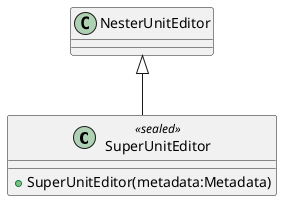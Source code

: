 @startuml
class SuperUnitEditor <<sealed>> {
    + SuperUnitEditor(metadata:Metadata)
}
NesterUnitEditor <|-- SuperUnitEditor
@enduml
